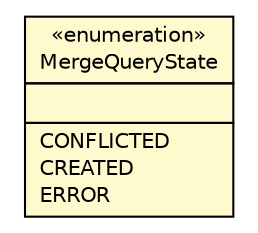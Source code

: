 #!/usr/local/bin/dot
#
# Class diagram 
# Generated by UMLGraph version R5_6-24-gf6e263 (http://www.umlgraph.org/)
#

digraph G {
	edge [fontname="Helvetica",fontsize=10,labelfontname="Helvetica",labelfontsize=10];
	node [fontname="Helvetica",fontsize=10,shape=plaintext];
	nodesep=0.25;
	ranksep=0.5;
	// de.tud.plt.r43ples.management.MergeQueryState
	c3406 [label=<<table title="de.tud.plt.r43ples.management.MergeQueryState" border="0" cellborder="1" cellspacing="0" cellpadding="2" port="p" bgcolor="lemonChiffon" href="./MergeQueryState.html">
		<tr><td><table border="0" cellspacing="0" cellpadding="1">
<tr><td align="center" balign="center"> &#171;enumeration&#187; </td></tr>
<tr><td align="center" balign="center"> MergeQueryState </td></tr>
		</table></td></tr>
		<tr><td><table border="0" cellspacing="0" cellpadding="1">
<tr><td align="left" balign="left">  </td></tr>
		</table></td></tr>
		<tr><td><table border="0" cellspacing="0" cellpadding="1">
<tr><td align="left" balign="left"> CONFLICTED </td></tr>
<tr><td align="left" balign="left"> CREATED </td></tr>
<tr><td align="left" balign="left"> ERROR </td></tr>
		</table></td></tr>
		</table>>, URL="./MergeQueryState.html", fontname="Helvetica", fontcolor="black", fontsize=10.0];
}

